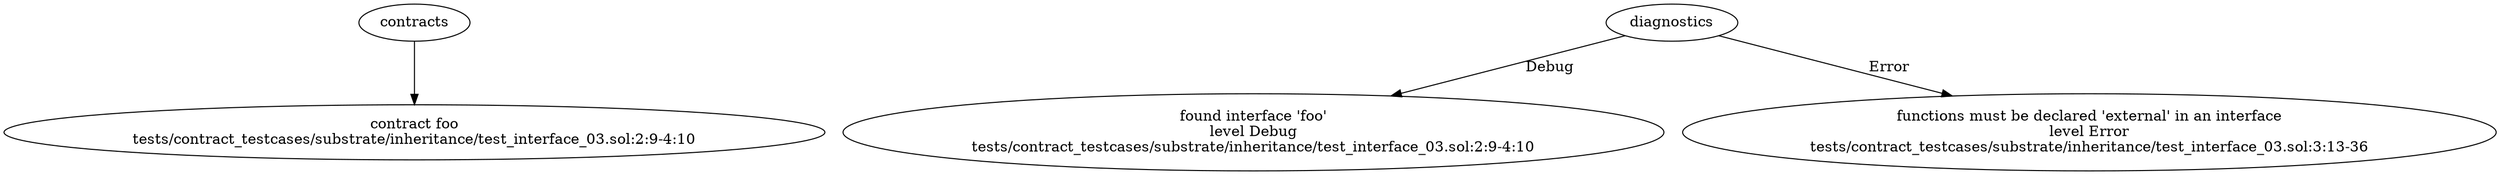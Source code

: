 strict digraph "tests/contract_testcases/substrate/inheritance/test_interface_03.sol" {
	contract [label="contract foo\ntests/contract_testcases/substrate/inheritance/test_interface_03.sol:2:9-4:10"]
	diagnostic [label="found interface 'foo'\nlevel Debug\ntests/contract_testcases/substrate/inheritance/test_interface_03.sol:2:9-4:10"]
	diagnostic_5 [label="functions must be declared 'external' in an interface\nlevel Error\ntests/contract_testcases/substrate/inheritance/test_interface_03.sol:3:13-36"]
	contracts -> contract
	diagnostics -> diagnostic [label="Debug"]
	diagnostics -> diagnostic_5 [label="Error"]
}
